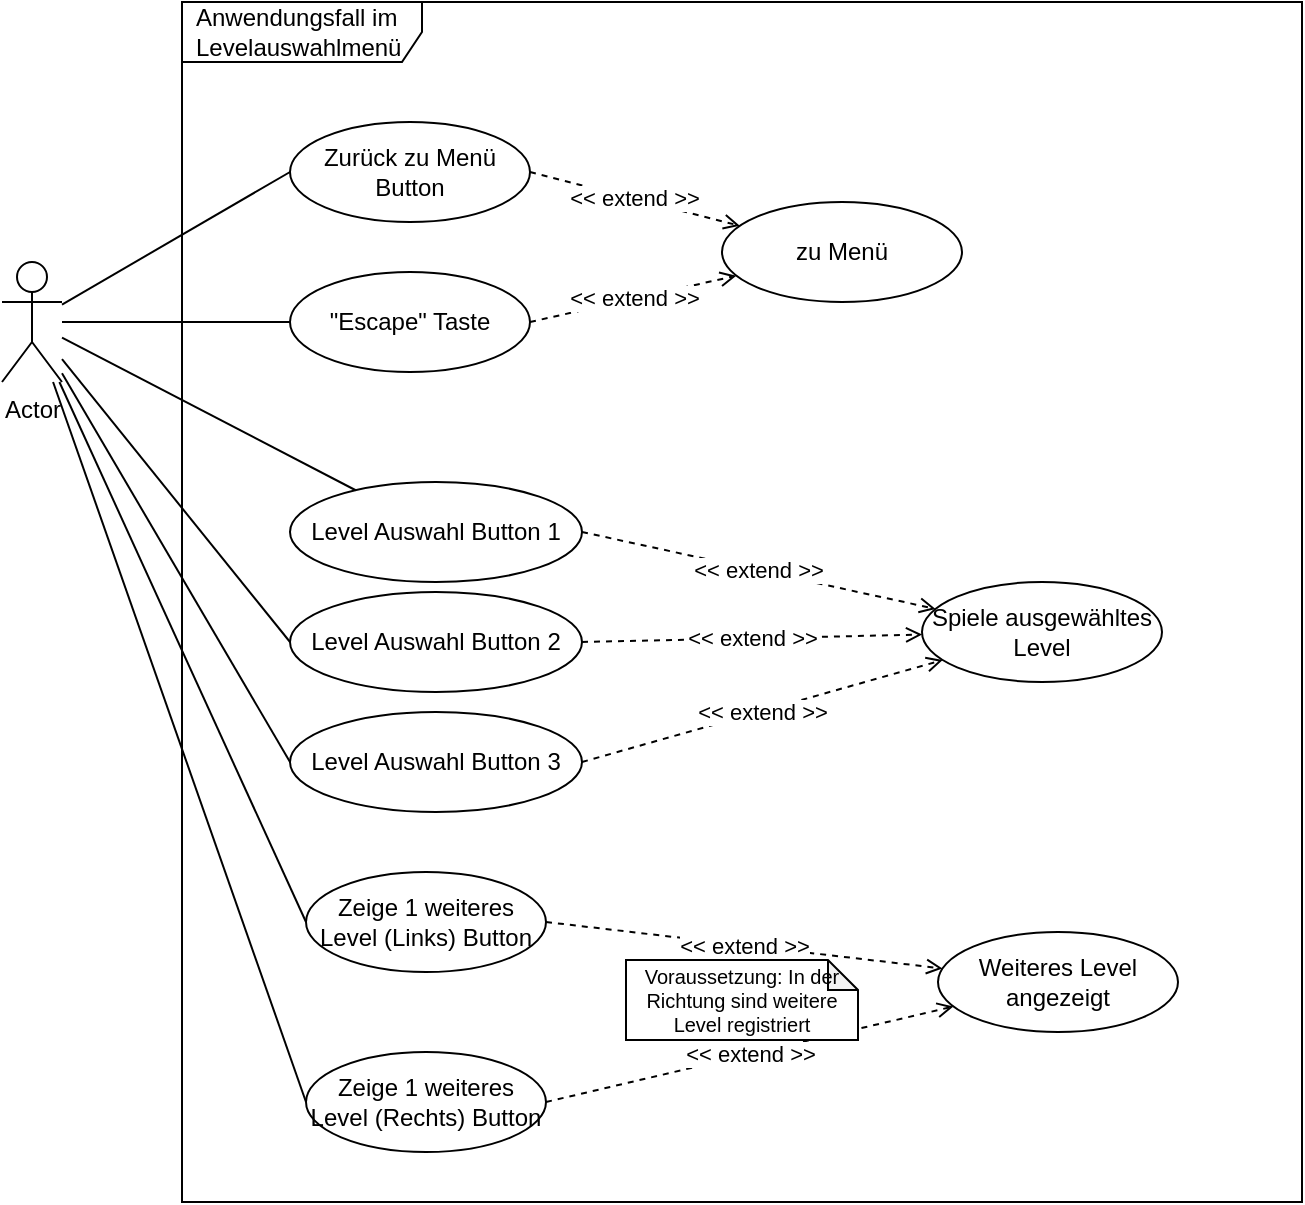<mxfile version="20.0.3" type="github">
  <diagram id="_MnkTJCuXGpmeyMa1cVr" name="Page-1">
    <mxGraphModel dx="1422" dy="752" grid="1" gridSize="10" guides="1" tooltips="1" connect="1" arrows="1" fold="1" page="1" pageScale="1" pageWidth="827" pageHeight="1169" math="0" shadow="0">
      <root>
        <mxCell id="0" />
        <mxCell id="1" parent="0" />
        <mxCell id="y8drxrmLxElOXTqd7PwJ-1" value="Actor" style="shape=umlActor;verticalLabelPosition=bottom;verticalAlign=top;html=1;outlineConnect=0;" vertex="1" parent="1">
          <mxGeometry x="150" y="330" width="30" height="60" as="geometry" />
        </mxCell>
        <mxCell id="y8drxrmLxElOXTqd7PwJ-2" value="Anwendungsfall im Levelauswahlmenü" style="shape=umlFrame;whiteSpace=wrap;html=1;width=120;height=30;boundedLbl=1;verticalAlign=middle;align=left;spacingLeft=5;" vertex="1" parent="1">
          <mxGeometry x="240" y="200" width="560" height="600" as="geometry" />
        </mxCell>
        <mxCell id="y8drxrmLxElOXTqd7PwJ-3" value="&lt;div&gt;Zurück zu Menü&lt;/div&gt;&lt;div&gt;Button&lt;br&gt;&lt;/div&gt;" style="ellipse;whiteSpace=wrap;html=1;" vertex="1" parent="1">
          <mxGeometry x="294" y="260" width="120" height="50" as="geometry" />
        </mxCell>
        <mxCell id="y8drxrmLxElOXTqd7PwJ-4" value="Zeige 1 weiteres Level (Rechts) Button" style="ellipse;whiteSpace=wrap;html=1;" vertex="1" parent="1">
          <mxGeometry x="302" y="725" width="120" height="50" as="geometry" />
        </mxCell>
        <mxCell id="y8drxrmLxElOXTqd7PwJ-5" value="Zeige 1 weiteres Level (Links) Button" style="ellipse;whiteSpace=wrap;html=1;" vertex="1" parent="1">
          <mxGeometry x="302" y="635" width="120" height="50" as="geometry" />
        </mxCell>
        <mxCell id="y8drxrmLxElOXTqd7PwJ-6" value="Weiteres Level angezeigt" style="ellipse;whiteSpace=wrap;html=1;" vertex="1" parent="1">
          <mxGeometry x="618" y="665" width="120" height="50" as="geometry" />
        </mxCell>
        <mxCell id="y8drxrmLxElOXTqd7PwJ-7" value="&amp;lt;&amp;lt; extend &amp;gt;&amp;gt;" style="endArrow=open;dashed=1;html=1;rounded=0;endFill=0;exitX=1;exitY=0.5;exitDx=0;exitDy=0;" edge="1" parent="1" source="y8drxrmLxElOXTqd7PwJ-5" target="y8drxrmLxElOXTqd7PwJ-6">
          <mxGeometry width="50" height="50" relative="1" as="geometry">
            <mxPoint x="398" y="645" as="sourcePoint" />
            <mxPoint x="448" y="595" as="targetPoint" />
          </mxGeometry>
        </mxCell>
        <mxCell id="y8drxrmLxElOXTqd7PwJ-8" value="&amp;lt;&amp;lt; extend &amp;gt;&amp;gt;" style="endArrow=open;dashed=1;html=1;rounded=0;endFill=0;exitX=1;exitY=0.5;exitDx=0;exitDy=0;" edge="1" parent="1" source="y8drxrmLxElOXTqd7PwJ-4" target="y8drxrmLxElOXTqd7PwJ-6">
          <mxGeometry width="50" height="50" relative="1" as="geometry">
            <mxPoint x="432" y="670" as="sourcePoint" />
            <mxPoint x="630.241" y="693.231" as="targetPoint" />
          </mxGeometry>
        </mxCell>
        <mxCell id="y8drxrmLxElOXTqd7PwJ-11" value="Voraussetzung: In der Richtung sind weitere Level registriert" style="shape=note;whiteSpace=wrap;html=1;backgroundOutline=1;darkOpacity=0.05;size=15;fontSize=10;" vertex="1" parent="1">
          <mxGeometry x="462" y="679" width="116" height="40" as="geometry" />
        </mxCell>
        <mxCell id="y8drxrmLxElOXTqd7PwJ-12" value="Level Auswahl Button 3" style="ellipse;whiteSpace=wrap;html=1;" vertex="1" parent="1">
          <mxGeometry x="294" y="555" width="146" height="50" as="geometry" />
        </mxCell>
        <mxCell id="y8drxrmLxElOXTqd7PwJ-13" value="Level Auswahl Button 2" style="ellipse;whiteSpace=wrap;html=1;" vertex="1" parent="1">
          <mxGeometry x="294" y="495" width="146" height="50" as="geometry" />
        </mxCell>
        <mxCell id="y8drxrmLxElOXTqd7PwJ-14" value="Level Auswahl Button 1" style="ellipse;whiteSpace=wrap;html=1;" vertex="1" parent="1">
          <mxGeometry x="294" y="440" width="146" height="50" as="geometry" />
        </mxCell>
        <mxCell id="y8drxrmLxElOXTqd7PwJ-15" value="Spiele ausgewähltes Level" style="ellipse;whiteSpace=wrap;html=1;" vertex="1" parent="1">
          <mxGeometry x="610" y="490" width="120" height="50" as="geometry" />
        </mxCell>
        <mxCell id="y8drxrmLxElOXTqd7PwJ-16" value="&amp;lt;&amp;lt; extend &amp;gt;&amp;gt;" style="endArrow=open;dashed=1;html=1;rounded=0;endFill=0;exitX=1;exitY=0.5;exitDx=0;exitDy=0;" edge="1" parent="1" source="y8drxrmLxElOXTqd7PwJ-12" target="y8drxrmLxElOXTqd7PwJ-15">
          <mxGeometry width="50" height="50" relative="1" as="geometry">
            <mxPoint x="424" y="670" as="sourcePoint" />
            <mxPoint x="622.241" y="693.231" as="targetPoint" />
          </mxGeometry>
        </mxCell>
        <mxCell id="y8drxrmLxElOXTqd7PwJ-17" value="&amp;lt;&amp;lt; extend &amp;gt;&amp;gt;" style="endArrow=open;dashed=1;html=1;rounded=0;endFill=0;exitX=1;exitY=0.5;exitDx=0;exitDy=0;" edge="1" parent="1" source="y8drxrmLxElOXTqd7PwJ-13" target="y8drxrmLxElOXTqd7PwJ-15">
          <mxGeometry width="50" height="50" relative="1" as="geometry">
            <mxPoint x="450" y="590" as="sourcePoint" />
            <mxPoint x="630.344" y="539.033" as="targetPoint" />
          </mxGeometry>
        </mxCell>
        <mxCell id="y8drxrmLxElOXTqd7PwJ-18" value="&amp;lt;&amp;lt; extend &amp;gt;&amp;gt;" style="endArrow=open;dashed=1;html=1;rounded=0;endFill=0;exitX=1;exitY=0.5;exitDx=0;exitDy=0;" edge="1" parent="1" source="y8drxrmLxElOXTqd7PwJ-14" target="y8drxrmLxElOXTqd7PwJ-15">
          <mxGeometry width="50" height="50" relative="1" as="geometry">
            <mxPoint x="450" y="530" as="sourcePoint" />
            <mxPoint x="620.081" y="526.303" as="targetPoint" />
          </mxGeometry>
        </mxCell>
        <mxCell id="y8drxrmLxElOXTqd7PwJ-20" value="" style="endArrow=none;html=1;rounded=0;fontSize=10;entryX=0;entryY=0.5;entryDx=0;entryDy=0;" edge="1" parent="1" source="y8drxrmLxElOXTqd7PwJ-1" target="y8drxrmLxElOXTqd7PwJ-3">
          <mxGeometry width="50" height="50" relative="1" as="geometry">
            <mxPoint x="390" y="410" as="sourcePoint" />
            <mxPoint x="440" y="360" as="targetPoint" />
          </mxGeometry>
        </mxCell>
        <mxCell id="y8drxrmLxElOXTqd7PwJ-21" value="" style="endArrow=none;html=1;rounded=0;fontSize=10;" edge="1" parent="1" source="y8drxrmLxElOXTqd7PwJ-1" target="y8drxrmLxElOXTqd7PwJ-14">
          <mxGeometry width="50" height="50" relative="1" as="geometry">
            <mxPoint x="190" y="364.048" as="sourcePoint" />
            <mxPoint x="320.552" y="312.241" as="targetPoint" />
          </mxGeometry>
        </mxCell>
        <mxCell id="y8drxrmLxElOXTqd7PwJ-22" value="" style="endArrow=none;html=1;rounded=0;fontSize=10;entryX=0;entryY=0.5;entryDx=0;entryDy=0;" edge="1" parent="1" source="y8drxrmLxElOXTqd7PwJ-1" target="y8drxrmLxElOXTqd7PwJ-13">
          <mxGeometry width="50" height="50" relative="1" as="geometry">
            <mxPoint x="200" y="374.048" as="sourcePoint" />
            <mxPoint x="330.552" y="322.241" as="targetPoint" />
          </mxGeometry>
        </mxCell>
        <mxCell id="y8drxrmLxElOXTqd7PwJ-23" value="" style="endArrow=none;html=1;rounded=0;fontSize=10;entryX=0;entryY=0.5;entryDx=0;entryDy=0;" edge="1" parent="1" source="y8drxrmLxElOXTqd7PwJ-1" target="y8drxrmLxElOXTqd7PwJ-12">
          <mxGeometry width="50" height="50" relative="1" as="geometry">
            <mxPoint x="210" y="384.048" as="sourcePoint" />
            <mxPoint x="340.552" y="332.241" as="targetPoint" />
          </mxGeometry>
        </mxCell>
        <mxCell id="y8drxrmLxElOXTqd7PwJ-24" value="" style="endArrow=none;html=1;rounded=0;fontSize=10;entryX=0;entryY=0.5;entryDx=0;entryDy=0;" edge="1" parent="1" source="y8drxrmLxElOXTqd7PwJ-1" target="y8drxrmLxElOXTqd7PwJ-5">
          <mxGeometry width="50" height="50" relative="1" as="geometry">
            <mxPoint x="220" y="394.048" as="sourcePoint" />
            <mxPoint x="350.552" y="342.241" as="targetPoint" />
          </mxGeometry>
        </mxCell>
        <mxCell id="y8drxrmLxElOXTqd7PwJ-25" value="" style="endArrow=none;html=1;rounded=0;fontSize=10;entryX=0;entryY=0.5;entryDx=0;entryDy=0;" edge="1" parent="1" source="y8drxrmLxElOXTqd7PwJ-1" target="y8drxrmLxElOXTqd7PwJ-4">
          <mxGeometry width="50" height="50" relative="1" as="geometry">
            <mxPoint x="230" y="404.048" as="sourcePoint" />
            <mxPoint x="360.552" y="352.241" as="targetPoint" />
          </mxGeometry>
        </mxCell>
        <mxCell id="y8drxrmLxElOXTqd7PwJ-26" value="zu Menü" style="ellipse;whiteSpace=wrap;html=1;" vertex="1" parent="1">
          <mxGeometry x="510" y="300" width="120" height="50" as="geometry" />
        </mxCell>
        <mxCell id="y8drxrmLxElOXTqd7PwJ-27" value="&quot;Escape&quot; Taste" style="ellipse;whiteSpace=wrap;html=1;" vertex="1" parent="1">
          <mxGeometry x="294" y="335" width="120" height="50" as="geometry" />
        </mxCell>
        <mxCell id="y8drxrmLxElOXTqd7PwJ-28" value="&amp;lt;&amp;lt; extend &amp;gt;&amp;gt;" style="endArrow=open;dashed=1;html=1;rounded=0;endFill=0;exitX=1;exitY=0.5;exitDx=0;exitDy=0;" edge="1" parent="1" source="y8drxrmLxElOXTqd7PwJ-3" target="y8drxrmLxElOXTqd7PwJ-26">
          <mxGeometry width="50" height="50" relative="1" as="geometry">
            <mxPoint x="450" y="475" as="sourcePoint" />
            <mxPoint x="626.805" y="513.436" as="targetPoint" />
          </mxGeometry>
        </mxCell>
        <mxCell id="y8drxrmLxElOXTqd7PwJ-29" value="&amp;lt;&amp;lt; extend &amp;gt;&amp;gt;" style="endArrow=open;dashed=1;html=1;rounded=0;endFill=0;exitX=1;exitY=0.5;exitDx=0;exitDy=0;" edge="1" parent="1" source="y8drxrmLxElOXTqd7PwJ-27" target="y8drxrmLxElOXTqd7PwJ-26">
          <mxGeometry width="50" height="50" relative="1" as="geometry">
            <mxPoint x="424" y="295" as="sourcePoint" />
            <mxPoint x="528.901" y="321.898" as="targetPoint" />
          </mxGeometry>
        </mxCell>
        <mxCell id="y8drxrmLxElOXTqd7PwJ-30" value="" style="endArrow=none;html=1;rounded=0;fontSize=10;entryX=0;entryY=0.5;entryDx=0;entryDy=0;" edge="1" parent="1" source="y8drxrmLxElOXTqd7PwJ-1" target="y8drxrmLxElOXTqd7PwJ-27">
          <mxGeometry width="50" height="50" relative="1" as="geometry">
            <mxPoint x="190" y="361.279" as="sourcePoint" />
            <mxPoint x="304" y="295" as="targetPoint" />
          </mxGeometry>
        </mxCell>
      </root>
    </mxGraphModel>
  </diagram>
</mxfile>
